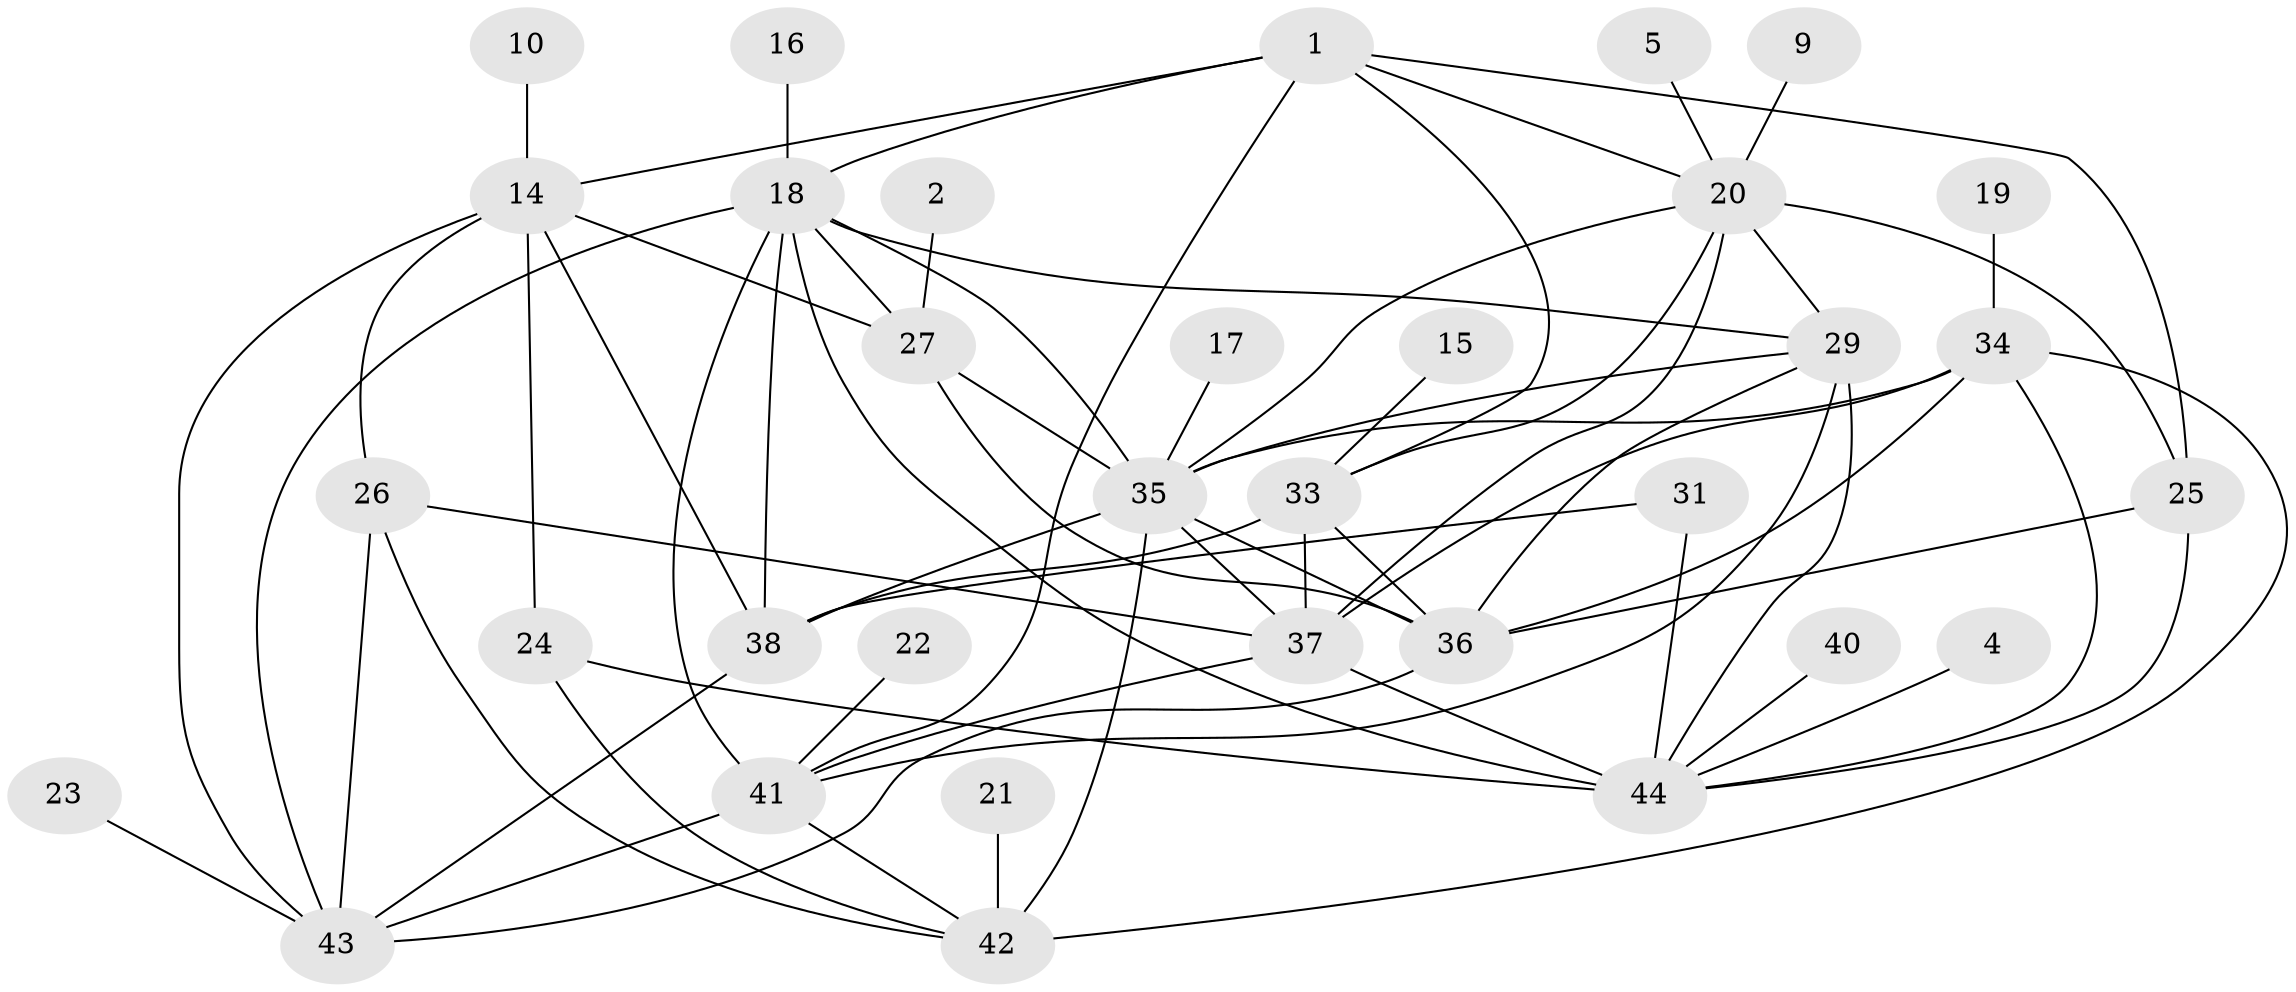 // original degree distribution, {3: 0.19318181818181818, 4: 0.17045454545454544, 2: 0.13636363636363635, 1: 0.22727272727272727, 0: 0.125, 10: 0.011363636363636364, 5: 0.06818181818181818, 7: 0.022727272727272728, 9: 0.011363636363636364, 6: 0.03409090909090909}
// Generated by graph-tools (version 1.1) at 2025/49/03/09/25 03:49:11]
// undirected, 33 vertices, 69 edges
graph export_dot {
graph [start="1"]
  node [color=gray90,style=filled];
  1;
  2;
  4;
  5;
  9;
  10;
  14;
  15;
  16;
  17;
  18;
  19;
  20;
  21;
  22;
  23;
  24;
  25;
  26;
  27;
  29;
  31;
  33;
  34;
  35;
  36;
  37;
  38;
  40;
  41;
  42;
  43;
  44;
  1 -- 14 [weight=1.0];
  1 -- 18 [weight=1.0];
  1 -- 20 [weight=1.0];
  1 -- 25 [weight=1.0];
  1 -- 33 [weight=1.0];
  1 -- 41 [weight=1.0];
  2 -- 27 [weight=1.0];
  4 -- 44 [weight=1.0];
  5 -- 20 [weight=1.0];
  9 -- 20 [weight=1.0];
  10 -- 14 [weight=1.0];
  14 -- 24 [weight=1.0];
  14 -- 26 [weight=1.0];
  14 -- 27 [weight=1.0];
  14 -- 38 [weight=1.0];
  14 -- 43 [weight=1.0];
  15 -- 33 [weight=1.0];
  16 -- 18 [weight=1.0];
  17 -- 35 [weight=1.0];
  18 -- 27 [weight=2.0];
  18 -- 29 [weight=1.0];
  18 -- 35 [weight=2.0];
  18 -- 38 [weight=1.0];
  18 -- 41 [weight=1.0];
  18 -- 43 [weight=1.0];
  18 -- 44 [weight=1.0];
  19 -- 34 [weight=1.0];
  20 -- 25 [weight=1.0];
  20 -- 29 [weight=1.0];
  20 -- 33 [weight=1.0];
  20 -- 35 [weight=1.0];
  20 -- 37 [weight=2.0];
  21 -- 42 [weight=1.0];
  22 -- 41 [weight=1.0];
  23 -- 43 [weight=1.0];
  24 -- 42 [weight=1.0];
  24 -- 44 [weight=1.0];
  25 -- 36 [weight=1.0];
  25 -- 44 [weight=1.0];
  26 -- 37 [weight=1.0];
  26 -- 42 [weight=1.0];
  26 -- 43 [weight=1.0];
  27 -- 35 [weight=1.0];
  27 -- 36 [weight=1.0];
  29 -- 35 [weight=1.0];
  29 -- 36 [weight=1.0];
  29 -- 41 [weight=1.0];
  29 -- 44 [weight=1.0];
  31 -- 38 [weight=1.0];
  31 -- 44 [weight=1.0];
  33 -- 36 [weight=1.0];
  33 -- 37 [weight=1.0];
  33 -- 38 [weight=1.0];
  34 -- 35 [weight=1.0];
  34 -- 36 [weight=1.0];
  34 -- 37 [weight=1.0];
  34 -- 42 [weight=1.0];
  34 -- 44 [weight=1.0];
  35 -- 36 [weight=1.0];
  35 -- 37 [weight=1.0];
  35 -- 38 [weight=1.0];
  35 -- 42 [weight=2.0];
  36 -- 43 [weight=1.0];
  37 -- 41 [weight=1.0];
  37 -- 44 [weight=2.0];
  38 -- 43 [weight=1.0];
  40 -- 44 [weight=1.0];
  41 -- 42 [weight=1.0];
  41 -- 43 [weight=1.0];
}
